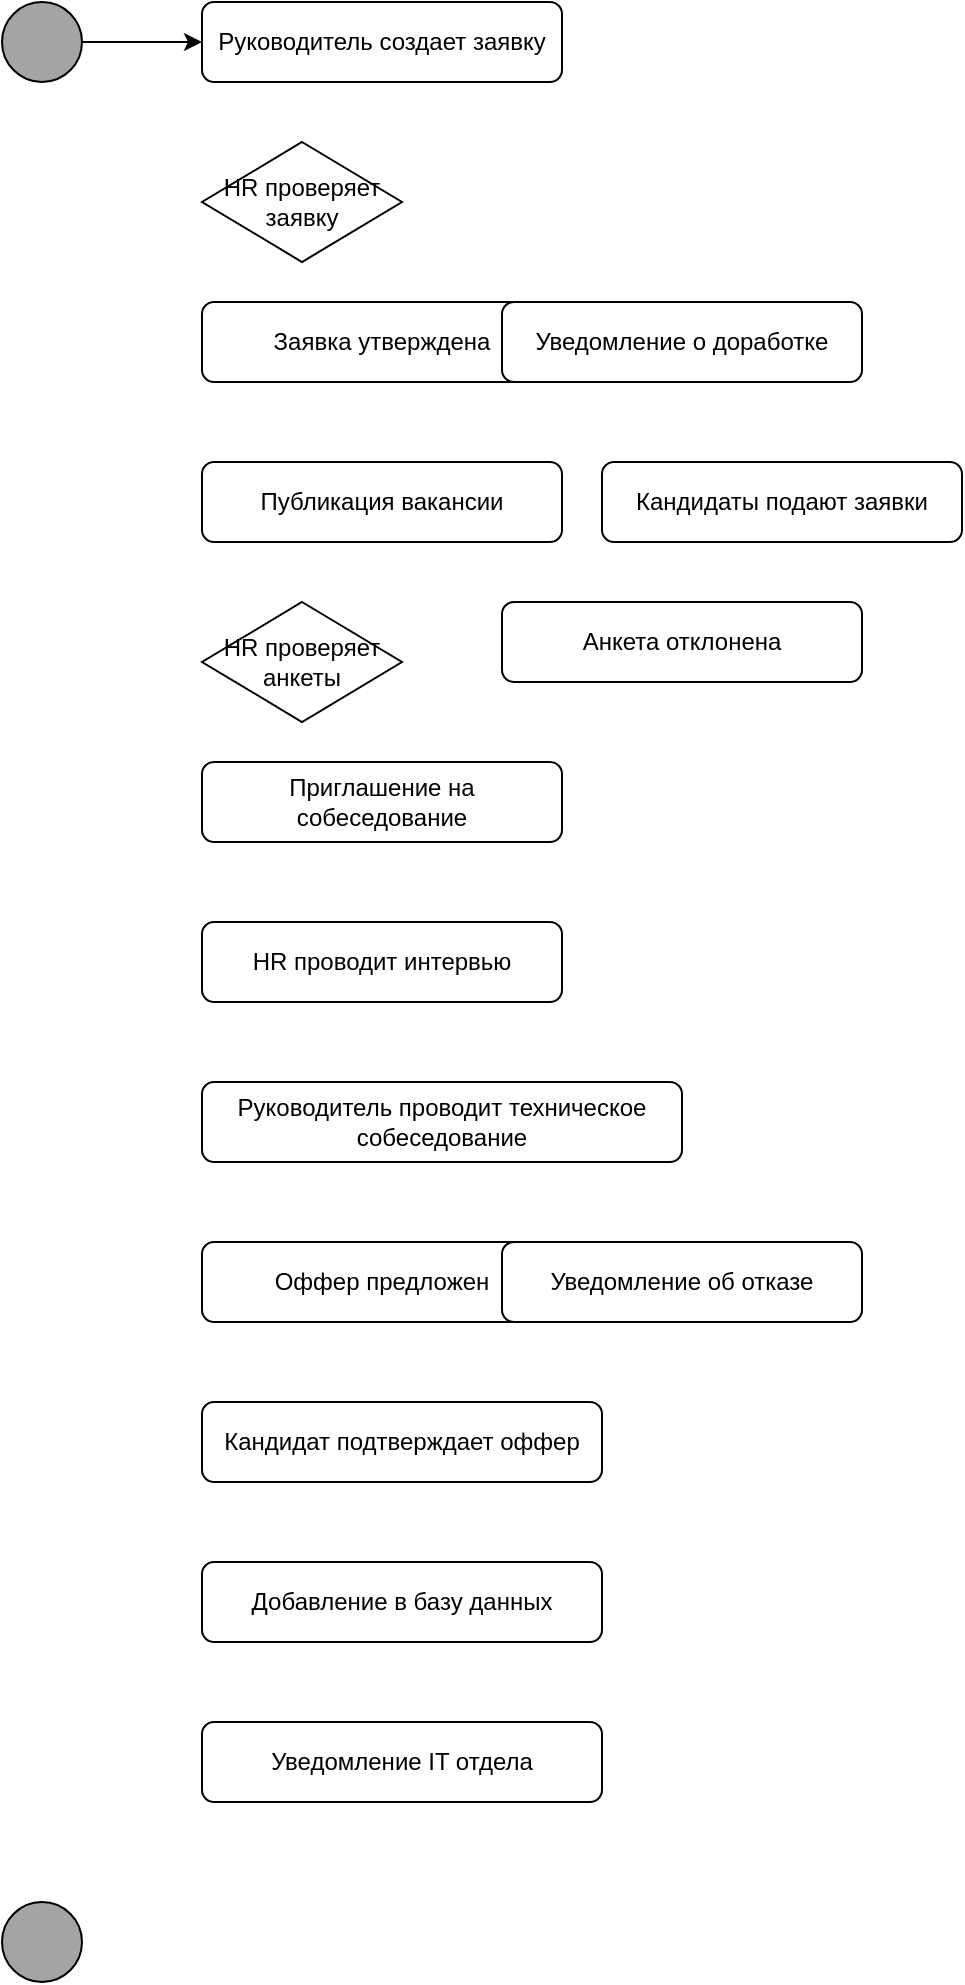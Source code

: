 <mxfile version="24.8.6">
  <diagram name="Процесс найма сотрудников" id="1">
    <mxGraphModel dx="756" dy="410" grid="1" gridSize="10" guides="1" tooltips="1" connect="1" arrows="1" fold="1" page="1" pageScale="1" pageWidth="827" pageHeight="1169" math="0" shadow="0">
      <root>
        <mxCell id="0" />
        <mxCell id="1" parent="0" />
        <!-- Start -->
        <mxCell id="start" value="" style="ellipse;whiteSpace=wrap;html=1;fillColor=#A4A4A4;" vertex="1" parent="1">
          <mxGeometry x="50" y="50" width="40" height="40" as="geometry" />
        </mxCell>
        <mxCell id="create_request" value="Руководитель создает заявку" style="rounded=1;whiteSpace=wrap;html=1;" vertex="1" parent="1">
          <mxGeometry x="150" y="50" width="180" height="40" as="geometry" />
        </mxCell>
        <mxCell id="check_request" value="HR проверяет заявку" style="rhombus;whiteSpace=wrap;html=1;" vertex="1" parent="1">
          <mxGeometry x="150" y="120" width="100" height="60" as="geometry" />
        </mxCell>
        <mxCell id="approve_request" value="Заявка утверждена" style="rounded=1;whiteSpace=wrap;html=1;" vertex="1" parent="1">
          <mxGeometry x="150" y="200" width="180" height="40" as="geometry" />
        </mxCell>
        <mxCell id="request_revision" value="Уведомление о доработке" style="rounded=1;whiteSpace=wrap;html=1;" vertex="1" parent="1">
          <mxGeometry x="300" y="200" width="180" height="40" as="geometry" />
        </mxCell>
        <mxCell id="publish_vacancy" value="Публикация вакансии" style="rounded=1;whiteSpace=wrap;html=1;" vertex="1" parent="1">
          <mxGeometry x="150" y="280" width="180" height="40" as="geometry" />
        </mxCell>
        <mxCell id="submit_application" value="Кандидаты подают заявки" style="rounded=1;whiteSpace=wrap;html=1;" vertex="1" parent="1">
          <mxGeometry x="350" y="280" width="180" height="40" as="geometry" />
        </mxCell>
        <mxCell id="check_application" value="HR проверяет анкеты" style="rhombus;whiteSpace=wrap;html=1;" vertex="1" parent="1">
          <mxGeometry x="150" y="350" width="100" height="60" as="geometry" />
        </mxCell>
        <mxCell id="reject_application" value="Анкета отклонена" style="rounded=1;whiteSpace=wrap;html=1;" vertex="1" parent="1">
          <mxGeometry x="300" y="350" width="180" height="40" as="geometry" />
        </mxCell>
        <mxCell id="invite_interview" value="Приглашение на собеседование" style="rounded=1;whiteSpace=wrap;html=1;" vertex="1" parent="1">
          <mxGeometry x="150" y="430" width="180" height="40" as="geometry" />
        </mxCell>
        <mxCell id="hr_interview" value="HR проводит интервью" style="rounded=1;whiteSpace=wrap;html=1;" vertex="1" parent="1">
          <mxGeometry x="150" y="510" width="180" height="40" as="geometry" />
        </mxCell>
        <mxCell id="tech_interview" value="Руководитель проводит техническое собеседование" style="rounded=1;whiteSpace=wrap;html=1;" vertex="1" parent="1">
          <mxGeometry x="150" y="590" width="240" height="40" as="geometry" />
        </mxCell>
        <mxCell id="offer" value="Оффер предложен" style="rounded=1;whiteSpace=wrap;html=1;" vertex="1" parent="1">
          <mxGeometry x="150" y="670" width="180" height="40" as="geometry" />
        </mxCell>
        <mxCell id="reject_candidate" value="Уведомление об отказе" style="rounded=1;whiteSpace=wrap;html=1;" vertex="1" parent="1">
          <mxGeometry x="300" y="670" width="180" height="40" as="geometry" />
        </mxCell>
        <mxCell id="accept_offer" value="Кандидат подтверждает оффер" style="rounded=1;whiteSpace=wrap;html=1;" vertex="1" parent="1">
          <mxGeometry x="150" y="750" width="200" height="40" as="geometry" />
        </mxCell>
        <mxCell id="add_employee" value="Добавление в базу данных" style="rounded=1;whiteSpace=wrap;html=1;" vertex="1" parent="1">
          <mxGeometry x="150" y="830" width="200" height="40" as="geometry" />
        </mxCell>
        <mxCell id="notify_it" value="Уведомление IT отдела" style="rounded=1;whiteSpace=wrap;html=1;" vertex="1" parent="1">
          <mxGeometry x="150" y="910" width="200" height="40" as="geometry" />
        </mxCell>
        <!-- End -->
        <mxCell id="end" value="" style="ellipse;whiteSpace=wrap;html=1;fillColor=#A4A4A4;" vertex="1" parent="1">
          <mxGeometry x="50" y="1000" width="40" height="40" as="geometry" />
        </mxCell>
        <!-- Edges -->
        <mxCell id="edge1" style="edgeStyle=orthogonalEdgeStyle;" edge="1" parent="1" source="start" target="create_request">
          <mxGeometry relative="1" as="geometry" />
        </mxCell>
      </root>
    </mxGraphModel>
  </diagram>
</mxfile>
